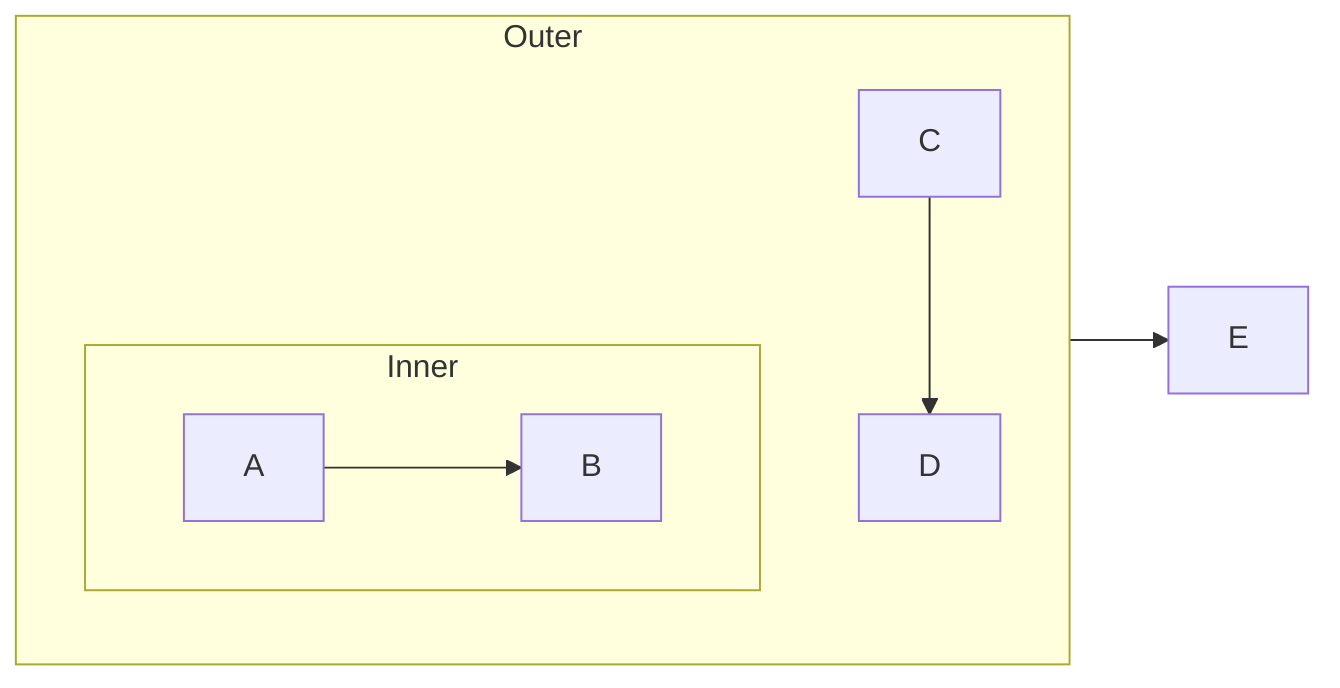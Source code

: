 flowchart LR
    subgraph outer[Outer]
        subgraph inner[Inner]
            A --> B
        end
        C --> D
    end
    outer --> E